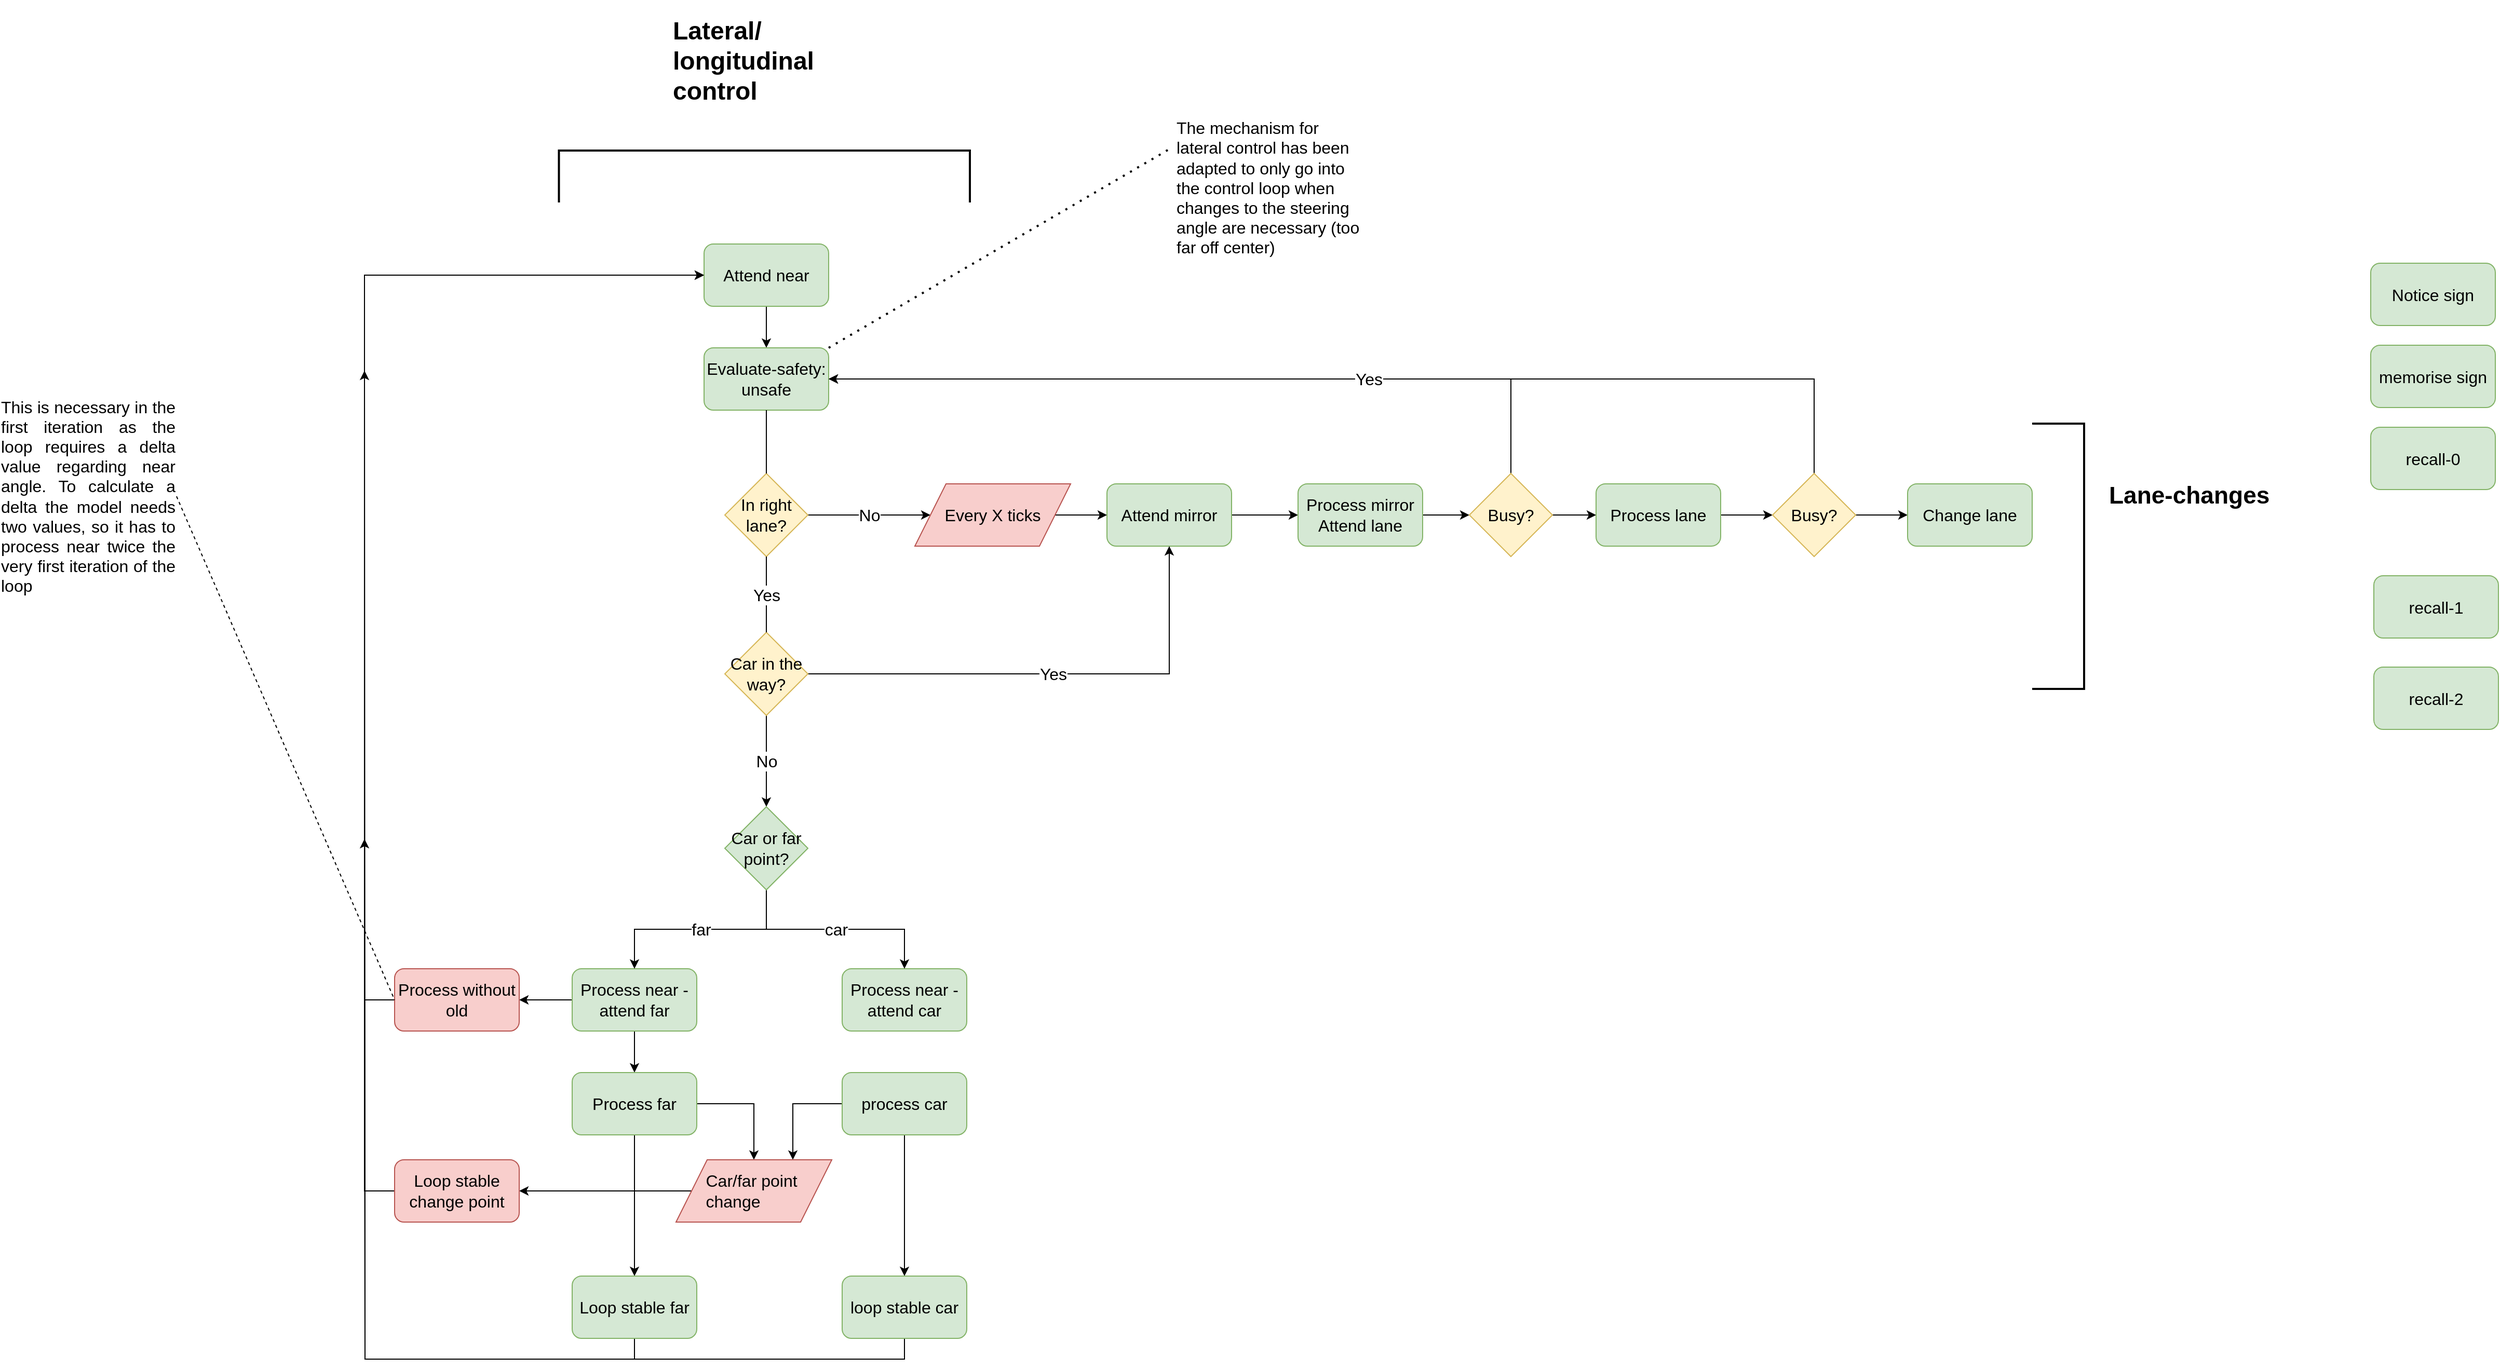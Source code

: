 <mxfile version="15.9.1" type="github">
  <diagram id="C5RBs43oDa-KdzZeNtuy" name="Page-1">
    <mxGraphModel dx="2578" dy="1393" grid="0" gridSize="10" guides="1" tooltips="1" connect="1" arrows="1" fold="1" page="0" pageScale="1" pageWidth="827" pageHeight="1169" math="0" shadow="0">
      <root>
        <mxCell id="WIyWlLk6GJQsqaUBKTNV-0" />
        <mxCell id="WIyWlLk6GJQsqaUBKTNV-1" parent="WIyWlLk6GJQsqaUBKTNV-0" />
        <mxCell id="NhE3N3XNDNQcraXamMx5-6" style="edgeStyle=orthogonalEdgeStyle;rounded=0;orthogonalLoop=1;jettySize=auto;html=1;exitX=0.5;exitY=1;exitDx=0;exitDy=0;entryX=0.5;entryY=0;entryDx=0;entryDy=0;fontSize=16;" parent="WIyWlLk6GJQsqaUBKTNV-1" source="NhE3N3XNDNQcraXamMx5-0" target="NhE3N3XNDNQcraXamMx5-2" edge="1">
          <mxGeometry relative="1" as="geometry" />
        </mxCell>
        <mxCell id="NhE3N3XNDNQcraXamMx5-0" value="Attend near" style="rounded=1;whiteSpace=wrap;html=1;fillColor=#d5e8d4;strokeColor=#82b366;fontSize=16;" parent="WIyWlLk6GJQsqaUBKTNV-1" vertex="1">
          <mxGeometry x="207" y="24" width="120" height="60" as="geometry" />
        </mxCell>
        <mxCell id="NhE3N3XNDNQcraXamMx5-36" value="No" style="edgeStyle=orthogonalEdgeStyle;rounded=0;orthogonalLoop=1;jettySize=auto;html=1;exitX=0.5;exitY=1;exitDx=0;exitDy=0;entryX=0.5;entryY=0;entryDx=0;entryDy=0;fontSize=16;startArrow=none;" parent="WIyWlLk6GJQsqaUBKTNV-1" source="E3VzU1Zg8HV8AeVV9ols-9" target="NhE3N3XNDNQcraXamMx5-35" edge="1">
          <mxGeometry relative="1" as="geometry" />
        </mxCell>
        <mxCell id="NhE3N3XNDNQcraXamMx5-2" value="Evaluate-safety: unsafe" style="rounded=1;whiteSpace=wrap;html=1;fillColor=#d5e8d4;strokeColor=#82b366;fontSize=16;" parent="WIyWlLk6GJQsqaUBKTNV-1" vertex="1">
          <mxGeometry x="207" y="124" width="120" height="60" as="geometry" />
        </mxCell>
        <mxCell id="NhE3N3XNDNQcraXamMx5-8" style="edgeStyle=orthogonalEdgeStyle;rounded=0;orthogonalLoop=1;jettySize=auto;html=1;exitX=0;exitY=0.5;exitDx=0;exitDy=0;entryX=1;entryY=0.5;entryDx=0;entryDy=0;fontSize=16;" parent="WIyWlLk6GJQsqaUBKTNV-1" source="NhE3N3XNDNQcraXamMx5-3" target="NhE3N3XNDNQcraXamMx5-5" edge="1">
          <mxGeometry relative="1" as="geometry" />
        </mxCell>
        <mxCell id="NhE3N3XNDNQcraXamMx5-13" style="edgeStyle=orthogonalEdgeStyle;rounded=0;orthogonalLoop=1;jettySize=auto;html=1;exitX=0.5;exitY=1;exitDx=0;exitDy=0;entryX=0.5;entryY=0;entryDx=0;entryDy=0;fontSize=16;" parent="WIyWlLk6GJQsqaUBKTNV-1" source="NhE3N3XNDNQcraXamMx5-3" target="NhE3N3XNDNQcraXamMx5-11" edge="1">
          <mxGeometry relative="1" as="geometry" />
        </mxCell>
        <mxCell id="NhE3N3XNDNQcraXamMx5-3" value="Process near - attend far" style="rounded=1;whiteSpace=wrap;html=1;fillColor=#d5e8d4;strokeColor=#82b366;fontSize=16;" parent="WIyWlLk6GJQsqaUBKTNV-1" vertex="1">
          <mxGeometry x="80" y="722" width="120" height="60" as="geometry" />
        </mxCell>
        <mxCell id="E3VzU1Zg8HV8AeVV9ols-15" style="edgeStyle=orthogonalEdgeStyle;rounded=0;orthogonalLoop=1;jettySize=auto;html=1;exitX=0;exitY=0.5;exitDx=0;exitDy=0;entryX=0;entryY=0.5;entryDx=0;entryDy=0;fontSize=16;" edge="1" parent="WIyWlLk6GJQsqaUBKTNV-1" source="NhE3N3XNDNQcraXamMx5-5" target="NhE3N3XNDNQcraXamMx5-0">
          <mxGeometry relative="1" as="geometry">
            <Array as="points">
              <mxPoint x="-120" y="752" />
              <mxPoint x="-120" y="54" />
            </Array>
          </mxGeometry>
        </mxCell>
        <mxCell id="NhE3N3XNDNQcraXamMx5-5" value="Process without old" style="rounded=1;whiteSpace=wrap;html=1;fillColor=#f8cecc;strokeColor=#b85450;fontSize=16;" parent="WIyWlLk6GJQsqaUBKTNV-1" vertex="1">
          <mxGeometry x="-91" y="722" width="120" height="60" as="geometry" />
        </mxCell>
        <mxCell id="NhE3N3XNDNQcraXamMx5-14" style="edgeStyle=orthogonalEdgeStyle;rounded=0;orthogonalLoop=1;jettySize=auto;html=1;exitX=0.5;exitY=1;exitDx=0;exitDy=0;entryX=0.5;entryY=0;entryDx=0;entryDy=0;fontSize=16;" parent="WIyWlLk6GJQsqaUBKTNV-1" source="NhE3N3XNDNQcraXamMx5-11" target="NhE3N3XNDNQcraXamMx5-12" edge="1">
          <mxGeometry relative="1" as="geometry" />
        </mxCell>
        <mxCell id="NhE3N3XNDNQcraXamMx5-53" style="edgeStyle=orthogonalEdgeStyle;rounded=0;orthogonalLoop=1;jettySize=auto;html=1;exitX=1;exitY=0.5;exitDx=0;exitDy=0;fontSize=16;" parent="WIyWlLk6GJQsqaUBKTNV-1" source="NhE3N3XNDNQcraXamMx5-11" target="NhE3N3XNDNQcraXamMx5-45" edge="1">
          <mxGeometry relative="1" as="geometry" />
        </mxCell>
        <mxCell id="NhE3N3XNDNQcraXamMx5-11" value="Process far" style="rounded=1;whiteSpace=wrap;html=1;fillColor=#d5e8d4;strokeColor=#82b366;fontSize=16;" parent="WIyWlLk6GJQsqaUBKTNV-1" vertex="1">
          <mxGeometry x="80" y="822" width="120" height="60" as="geometry" />
        </mxCell>
        <mxCell id="E3VzU1Zg8HV8AeVV9ols-14" style="edgeStyle=orthogonalEdgeStyle;rounded=0;orthogonalLoop=1;jettySize=auto;html=1;exitX=0.5;exitY=1;exitDx=0;exitDy=0;fontSize=16;" edge="1" parent="WIyWlLk6GJQsqaUBKTNV-1" source="NhE3N3XNDNQcraXamMx5-12">
          <mxGeometry relative="1" as="geometry">
            <mxPoint x="-120" y="597" as="targetPoint" />
          </mxGeometry>
        </mxCell>
        <mxCell id="NhE3N3XNDNQcraXamMx5-12" value="Loop stable far" style="rounded=1;whiteSpace=wrap;html=1;fillColor=#d5e8d4;strokeColor=#82b366;fontSize=16;" parent="WIyWlLk6GJQsqaUBKTNV-1" vertex="1">
          <mxGeometry x="80" y="1018" width="120" height="60" as="geometry" />
        </mxCell>
        <mxCell id="NhE3N3XNDNQcraXamMx5-16" value="&lt;div style=&quot;text-align: justify; font-size: 16px;&quot;&gt;&lt;span style=&quot;font-size: 16px;&quot;&gt;This is necessary in the first iteration as the loop requires a delta value regarding near angle. To calculate a delta the model needs two values, so it has to process near twice the very first iteration of the loop&lt;/span&gt;&lt;/div&gt;" style="text;html=1;strokeColor=none;fillColor=none;align=center;verticalAlign=middle;whiteSpace=wrap;rounded=0;fontSize=16;" parent="WIyWlLk6GJQsqaUBKTNV-1" vertex="1">
          <mxGeometry x="-471" y="197" width="170" height="140" as="geometry" />
        </mxCell>
        <mxCell id="NhE3N3XNDNQcraXamMx5-18" value="" style="endArrow=none;dashed=1;html=1;rounded=0;exitX=1;exitY=0.5;exitDx=0;exitDy=0;entryX=0;entryY=0.5;entryDx=0;entryDy=0;fontSize=16;" parent="WIyWlLk6GJQsqaUBKTNV-1" source="NhE3N3XNDNQcraXamMx5-16" target="NhE3N3XNDNQcraXamMx5-5" edge="1">
          <mxGeometry width="50" height="50" relative="1" as="geometry">
            <mxPoint x="-230" y="350" as="sourcePoint" />
            <mxPoint x="-180" y="300" as="targetPoint" />
          </mxGeometry>
        </mxCell>
        <mxCell id="NhE3N3XNDNQcraXamMx5-34" value="Process near - attend car" style="rounded=1;whiteSpace=wrap;html=1;fillColor=#d5e8d4;strokeColor=#82b366;fontSize=16;" parent="WIyWlLk6GJQsqaUBKTNV-1" vertex="1">
          <mxGeometry x="340" y="722" width="120" height="60" as="geometry" />
        </mxCell>
        <mxCell id="NhE3N3XNDNQcraXamMx5-37" value="far" style="edgeStyle=orthogonalEdgeStyle;rounded=0;orthogonalLoop=1;jettySize=auto;html=1;exitX=0.5;exitY=1;exitDx=0;exitDy=0;entryX=0.5;entryY=0;entryDx=0;entryDy=0;fontSize=16;" parent="WIyWlLk6GJQsqaUBKTNV-1" source="NhE3N3XNDNQcraXamMx5-35" target="NhE3N3XNDNQcraXamMx5-3" edge="1">
          <mxGeometry relative="1" as="geometry" />
        </mxCell>
        <mxCell id="NhE3N3XNDNQcraXamMx5-38" value="car" style="edgeStyle=orthogonalEdgeStyle;rounded=0;orthogonalLoop=1;jettySize=auto;html=1;exitX=0.5;exitY=1;exitDx=0;exitDy=0;entryX=0.5;entryY=0;entryDx=0;entryDy=0;fontSize=16;" parent="WIyWlLk6GJQsqaUBKTNV-1" source="NhE3N3XNDNQcraXamMx5-35" target="NhE3N3XNDNQcraXamMx5-34" edge="1">
          <mxGeometry relative="1" as="geometry" />
        </mxCell>
        <mxCell id="NhE3N3XNDNQcraXamMx5-35" value="Car or far point?" style="rhombus;whiteSpace=wrap;html=1;fillColor=#d5e8d4;strokeColor=#82b366;fontSize=16;" parent="WIyWlLk6GJQsqaUBKTNV-1" vertex="1">
          <mxGeometry x="227" y="566" width="80" height="80" as="geometry" />
        </mxCell>
        <mxCell id="NhE3N3XNDNQcraXamMx5-54" style="edgeStyle=orthogonalEdgeStyle;rounded=0;orthogonalLoop=1;jettySize=auto;html=1;exitX=0;exitY=0.5;exitDx=0;exitDy=0;entryX=0.75;entryY=0;entryDx=0;entryDy=0;fontSize=16;" parent="WIyWlLk6GJQsqaUBKTNV-1" source="NhE3N3XNDNQcraXamMx5-39" target="NhE3N3XNDNQcraXamMx5-45" edge="1">
          <mxGeometry relative="1" as="geometry" />
        </mxCell>
        <mxCell id="NhE3N3XNDNQcraXamMx5-61" style="edgeStyle=orthogonalEdgeStyle;rounded=0;orthogonalLoop=1;jettySize=auto;html=1;exitX=0.5;exitY=1;exitDx=0;exitDy=0;fontSize=16;" parent="WIyWlLk6GJQsqaUBKTNV-1" source="NhE3N3XNDNQcraXamMx5-39" target="NhE3N3XNDNQcraXamMx5-43" edge="1">
          <mxGeometry relative="1" as="geometry" />
        </mxCell>
        <mxCell id="NhE3N3XNDNQcraXamMx5-39" value="process car" style="rounded=1;whiteSpace=wrap;html=1;fillColor=#d5e8d4;strokeColor=#82b366;fontSize=16;" parent="WIyWlLk6GJQsqaUBKTNV-1" vertex="1">
          <mxGeometry x="340" y="822" width="120" height="60" as="geometry" />
        </mxCell>
        <mxCell id="NhE3N3XNDNQcraXamMx5-60" style="edgeStyle=orthogonalEdgeStyle;rounded=0;orthogonalLoop=1;jettySize=auto;html=1;exitX=0.5;exitY=1;exitDx=0;exitDy=0;fontSize=16;" parent="WIyWlLk6GJQsqaUBKTNV-1" source="NhE3N3XNDNQcraXamMx5-43" edge="1">
          <mxGeometry relative="1" as="geometry">
            <mxPoint x="-120" y="146" as="targetPoint" />
          </mxGeometry>
        </mxCell>
        <mxCell id="NhE3N3XNDNQcraXamMx5-43" value="loop stable car" style="rounded=1;whiteSpace=wrap;html=1;fillColor=#d5e8d4;strokeColor=#82b366;fontSize=16;" parent="WIyWlLk6GJQsqaUBKTNV-1" vertex="1">
          <mxGeometry x="340" y="1018" width="120" height="60" as="geometry" />
        </mxCell>
        <mxCell id="NhE3N3XNDNQcraXamMx5-58" style="edgeStyle=orthogonalEdgeStyle;rounded=0;orthogonalLoop=1;jettySize=auto;html=1;exitX=0;exitY=0.5;exitDx=0;exitDy=0;entryX=1;entryY=0.5;entryDx=0;entryDy=0;fontSize=16;" parent="WIyWlLk6GJQsqaUBKTNV-1" source="NhE3N3XNDNQcraXamMx5-45" target="NhE3N3XNDNQcraXamMx5-57" edge="1">
          <mxGeometry relative="1" as="geometry" />
        </mxCell>
        <mxCell id="NhE3N3XNDNQcraXamMx5-45" value="&lt;div style=&quot;text-align: justify; font-size: 16px;&quot;&gt;Car/far point&amp;nbsp;&lt;/div&gt;&lt;div style=&quot;text-align: justify; font-size: 16px;&quot;&gt;change&lt;/div&gt;" style="shape=parallelogram;perimeter=parallelogramPerimeter;whiteSpace=wrap;html=1;fixedSize=1;size=30;align=center;fillColor=#f8cecc;strokeColor=#b85450;fontSize=16;" parent="WIyWlLk6GJQsqaUBKTNV-1" vertex="1">
          <mxGeometry x="180" y="906" width="150" height="60" as="geometry" />
        </mxCell>
        <mxCell id="NhE3N3XNDNQcraXamMx5-59" style="edgeStyle=orthogonalEdgeStyle;rounded=0;orthogonalLoop=1;jettySize=auto;html=1;exitX=0;exitY=0.5;exitDx=0;exitDy=0;entryX=0;entryY=0.5;entryDx=0;entryDy=0;fontSize=16;" parent="WIyWlLk6GJQsqaUBKTNV-1" source="NhE3N3XNDNQcraXamMx5-57" target="NhE3N3XNDNQcraXamMx5-0" edge="1">
          <mxGeometry relative="1" as="geometry">
            <Array as="points">
              <mxPoint x="-120" y="936" />
              <mxPoint x="-120" y="54" />
            </Array>
          </mxGeometry>
        </mxCell>
        <mxCell id="NhE3N3XNDNQcraXamMx5-57" value="Loop stable change point" style="rounded=1;whiteSpace=wrap;html=1;fillColor=#f8cecc;strokeColor=#b85450;fontSize=16;" parent="WIyWlLk6GJQsqaUBKTNV-1" vertex="1">
          <mxGeometry x="-91" y="906" width="120" height="60" as="geometry" />
        </mxCell>
        <mxCell id="NhE3N3XNDNQcraXamMx5-141" style="edgeStyle=orthogonalEdgeStyle;rounded=0;orthogonalLoop=1;jettySize=auto;html=1;exitX=1;exitY=0.5;exitDx=0;exitDy=0;entryX=0;entryY=0.5;entryDx=0;entryDy=0;fontSize=16;" parent="WIyWlLk6GJQsqaUBKTNV-1" source="NhE3N3XNDNQcraXamMx5-63" target="NhE3N3XNDNQcraXamMx5-64" edge="1">
          <mxGeometry relative="1" as="geometry" />
        </mxCell>
        <mxCell id="NhE3N3XNDNQcraXamMx5-63" value="Attend mirror" style="rounded=1;whiteSpace=wrap;html=1;fillColor=#d5e8d4;strokeColor=#82b366;fontSize=16;" parent="WIyWlLk6GJQsqaUBKTNV-1" vertex="1">
          <mxGeometry x="595" y="255" width="120" height="60" as="geometry" />
        </mxCell>
        <mxCell id="NhE3N3XNDNQcraXamMx5-154" style="edgeStyle=orthogonalEdgeStyle;rounded=0;orthogonalLoop=1;jettySize=auto;html=1;exitX=1;exitY=0.5;exitDx=0;exitDy=0;entryX=0;entryY=0.5;entryDx=0;entryDy=0;fontSize=16;" parent="WIyWlLk6GJQsqaUBKTNV-1" source="NhE3N3XNDNQcraXamMx5-64" target="NhE3N3XNDNQcraXamMx5-92" edge="1">
          <mxGeometry relative="1" as="geometry" />
        </mxCell>
        <mxCell id="NhE3N3XNDNQcraXamMx5-64" value="Process mirror&lt;br style=&quot;font-size: 16px;&quot;&gt;Attend lane" style="rounded=1;whiteSpace=wrap;html=1;fillColor=#d5e8d4;strokeColor=#82b366;fontSize=16;" parent="WIyWlLk6GJQsqaUBKTNV-1" vertex="1">
          <mxGeometry x="779" y="255" width="120" height="60" as="geometry" />
        </mxCell>
        <mxCell id="NhE3N3XNDNQcraXamMx5-155" style="edgeStyle=orthogonalEdgeStyle;rounded=0;orthogonalLoop=1;jettySize=auto;html=1;exitX=1;exitY=0.5;exitDx=0;exitDy=0;entryX=0;entryY=0.5;entryDx=0;entryDy=0;fontSize=16;" parent="WIyWlLk6GJQsqaUBKTNV-1" source="NhE3N3XNDNQcraXamMx5-65" target="NhE3N3XNDNQcraXamMx5-153" edge="1">
          <mxGeometry relative="1" as="geometry" />
        </mxCell>
        <mxCell id="NhE3N3XNDNQcraXamMx5-65" value="Process lane" style="rounded=1;whiteSpace=wrap;html=1;fillColor=#d5e8d4;strokeColor=#82b366;fontSize=16;" parent="WIyWlLk6GJQsqaUBKTNV-1" vertex="1">
          <mxGeometry x="1066" y="255" width="120" height="60" as="geometry" />
        </mxCell>
        <mxCell id="NhE3N3XNDNQcraXamMx5-135" style="edgeStyle=orthogonalEdgeStyle;rounded=0;orthogonalLoop=1;jettySize=auto;html=1;exitX=1;exitY=0.5;exitDx=0;exitDy=0;entryX=0;entryY=0.5;entryDx=0;entryDy=0;fontSize=16;" parent="WIyWlLk6GJQsqaUBKTNV-1" source="NhE3N3XNDNQcraXamMx5-92" target="NhE3N3XNDNQcraXamMx5-65" edge="1">
          <mxGeometry relative="1" as="geometry" />
        </mxCell>
        <mxCell id="E3VzU1Zg8HV8AeVV9ols-17" style="edgeStyle=orthogonalEdgeStyle;rounded=0;orthogonalLoop=1;jettySize=auto;html=1;exitX=0.5;exitY=0;exitDx=0;exitDy=0;entryX=1;entryY=0.5;entryDx=0;entryDy=0;fontSize=16;" edge="1" parent="WIyWlLk6GJQsqaUBKTNV-1" source="NhE3N3XNDNQcraXamMx5-92" target="NhE3N3XNDNQcraXamMx5-2">
          <mxGeometry relative="1" as="geometry" />
        </mxCell>
        <mxCell id="NhE3N3XNDNQcraXamMx5-92" value="Busy?" style="rhombus;whiteSpace=wrap;html=1;fontSize=16;fillColor=#fff2cc;strokeColor=#d6b656;" parent="WIyWlLk6GJQsqaUBKTNV-1" vertex="1">
          <mxGeometry x="944" y="245" width="80" height="80" as="geometry" />
        </mxCell>
        <mxCell id="NhE3N3XNDNQcraXamMx5-109" value="&lt;h1 style=&quot;font-size: 23px;&quot;&gt;Lane-changes&lt;/h1&gt;" style="text;html=1;strokeColor=none;fillColor=none;spacing=5;spacingTop=-20;whiteSpace=wrap;overflow=hidden;rounded=0;fontSize=23;fontStyle=1" parent="WIyWlLk6GJQsqaUBKTNV-1" vertex="1">
          <mxGeometry x="1555" y="247.75" width="190" height="89" as="geometry" />
        </mxCell>
        <mxCell id="NhE3N3XNDNQcraXamMx5-110" value="&lt;h1 style=&quot;font-size: 24px;&quot;&gt;Lateral/&lt;br style=&quot;font-size: 24px;&quot;&gt;longitudinal control&lt;/h1&gt;" style="text;html=1;strokeColor=none;fillColor=none;spacing=5;spacingTop=-20;whiteSpace=wrap;overflow=hidden;rounded=0;fontSize=24;fontStyle=1" parent="WIyWlLk6GJQsqaUBKTNV-1" vertex="1">
          <mxGeometry x="172" y="-201" width="190" height="111" as="geometry" />
        </mxCell>
        <mxCell id="NhE3N3XNDNQcraXamMx5-111" value="" style="strokeWidth=2;html=1;shape=mxgraph.flowchart.annotation_1;align=left;pointerEvents=1;fontSize=16;rotation=-180;" parent="WIyWlLk6GJQsqaUBKTNV-1" vertex="1">
          <mxGeometry x="1486" y="197" width="50" height="255.5" as="geometry" />
        </mxCell>
        <mxCell id="NhE3N3XNDNQcraXamMx5-112" value="" style="strokeWidth=2;html=1;shape=mxgraph.flowchart.annotation_1;align=left;pointerEvents=1;fontSize=16;rotation=90;" parent="WIyWlLk6GJQsqaUBKTNV-1" vertex="1">
          <mxGeometry x="240.12" y="-238.87" width="50" height="395.75" as="geometry" />
        </mxCell>
        <mxCell id="E3VzU1Zg8HV8AeVV9ols-16" style="edgeStyle=orthogonalEdgeStyle;rounded=0;orthogonalLoop=1;jettySize=auto;html=1;exitX=1;exitY=0.5;exitDx=0;exitDy=0;entryX=0;entryY=0.5;entryDx=0;entryDy=0;fontSize=16;" edge="1" parent="WIyWlLk6GJQsqaUBKTNV-1" source="NhE3N3XNDNQcraXamMx5-153" target="NhE3N3XNDNQcraXamMx5-158">
          <mxGeometry relative="1" as="geometry" />
        </mxCell>
        <mxCell id="E3VzU1Zg8HV8AeVV9ols-18" value="Yes" style="edgeStyle=orthogonalEdgeStyle;rounded=0;orthogonalLoop=1;jettySize=auto;html=1;exitX=0.5;exitY=0;exitDx=0;exitDy=0;entryX=1;entryY=0.5;entryDx=0;entryDy=0;fontSize=16;" edge="1" parent="WIyWlLk6GJQsqaUBKTNV-1" source="NhE3N3XNDNQcraXamMx5-153" target="NhE3N3XNDNQcraXamMx5-2">
          <mxGeometry relative="1" as="geometry">
            <mxPoint x="333.333" y="137" as="targetPoint" />
          </mxGeometry>
        </mxCell>
        <mxCell id="NhE3N3XNDNQcraXamMx5-153" value="Busy?" style="rhombus;whiteSpace=wrap;html=1;fontSize=16;fillColor=#fff2cc;strokeColor=#d6b656;" parent="WIyWlLk6GJQsqaUBKTNV-1" vertex="1">
          <mxGeometry x="1236" y="245" width="80" height="80" as="geometry" />
        </mxCell>
        <mxCell id="NhE3N3XNDNQcraXamMx5-158" value="Change lane" style="rounded=1;whiteSpace=wrap;html=1;fillColor=#d5e8d4;strokeColor=#82b366;fontSize=16;" parent="WIyWlLk6GJQsqaUBKTNV-1" vertex="1">
          <mxGeometry x="1366" y="255" width="120" height="60" as="geometry" />
        </mxCell>
        <mxCell id="E3VzU1Zg8HV8AeVV9ols-5" value="No" style="edgeStyle=orthogonalEdgeStyle;rounded=0;orthogonalLoop=1;jettySize=auto;html=1;exitX=1;exitY=0.5;exitDx=0;exitDy=0;entryX=0;entryY=0.5;entryDx=0;entryDy=0;fontSize=16;" edge="1" parent="WIyWlLk6GJQsqaUBKTNV-1" source="E3VzU1Zg8HV8AeVV9ols-1" target="E3VzU1Zg8HV8AeVV9ols-4">
          <mxGeometry relative="1" as="geometry" />
        </mxCell>
        <mxCell id="E3VzU1Zg8HV8AeVV9ols-1" value="In right lane?" style="rhombus;whiteSpace=wrap;html=1;fontSize=16;fillColor=#fff2cc;strokeColor=#d6b656;" vertex="1" parent="WIyWlLk6GJQsqaUBKTNV-1">
          <mxGeometry x="227" y="245" width="80" height="80" as="geometry" />
        </mxCell>
        <mxCell id="E3VzU1Zg8HV8AeVV9ols-2" value="" style="edgeStyle=orthogonalEdgeStyle;rounded=0;orthogonalLoop=1;jettySize=auto;html=1;exitX=0.5;exitY=1;exitDx=0;exitDy=0;entryX=0.5;entryY=0;entryDx=0;entryDy=0;fontSize=16;endArrow=none;" edge="1" parent="WIyWlLk6GJQsqaUBKTNV-1" source="NhE3N3XNDNQcraXamMx5-2" target="E3VzU1Zg8HV8AeVV9ols-1">
          <mxGeometry relative="1" as="geometry">
            <mxPoint x="267" y="184.0" as="sourcePoint" />
            <mxPoint x="267" y="566" as="targetPoint" />
          </mxGeometry>
        </mxCell>
        <mxCell id="E3VzU1Zg8HV8AeVV9ols-6" style="edgeStyle=orthogonalEdgeStyle;rounded=0;orthogonalLoop=1;jettySize=auto;html=1;exitX=1;exitY=0.5;exitDx=0;exitDy=0;fontSize=16;" edge="1" parent="WIyWlLk6GJQsqaUBKTNV-1" source="E3VzU1Zg8HV8AeVV9ols-4" target="NhE3N3XNDNQcraXamMx5-63">
          <mxGeometry relative="1" as="geometry" />
        </mxCell>
        <mxCell id="E3VzU1Zg8HV8AeVV9ols-4" value="&lt;div style=&quot;text-align: justify; font-size: 16px;&quot;&gt;Every X ticks&lt;/div&gt;" style="shape=parallelogram;perimeter=parallelogramPerimeter;whiteSpace=wrap;html=1;fixedSize=1;size=30;align=center;fillColor=#f8cecc;strokeColor=#b85450;fontSize=16;" vertex="1" parent="WIyWlLk6GJQsqaUBKTNV-1">
          <mxGeometry x="410" y="255" width="150" height="60" as="geometry" />
        </mxCell>
        <mxCell id="E3VzU1Zg8HV8AeVV9ols-13" value="Yes" style="edgeStyle=orthogonalEdgeStyle;rounded=0;orthogonalLoop=1;jettySize=auto;html=1;exitX=1;exitY=0.5;exitDx=0;exitDy=0;entryX=0.5;entryY=1;entryDx=0;entryDy=0;fontSize=16;" edge="1" parent="WIyWlLk6GJQsqaUBKTNV-1" source="E3VzU1Zg8HV8AeVV9ols-9" target="NhE3N3XNDNQcraXamMx5-63">
          <mxGeometry relative="1" as="geometry" />
        </mxCell>
        <mxCell id="E3VzU1Zg8HV8AeVV9ols-9" value="Car in the way?" style="rhombus;whiteSpace=wrap;html=1;fontSize=16;fillColor=#fff2cc;strokeColor=#d6b656;" vertex="1" parent="WIyWlLk6GJQsqaUBKTNV-1">
          <mxGeometry x="227" y="398" width="80" height="80" as="geometry" />
        </mxCell>
        <mxCell id="E3VzU1Zg8HV8AeVV9ols-12" value="Yes" style="edgeStyle=orthogonalEdgeStyle;rounded=0;orthogonalLoop=1;jettySize=auto;html=1;exitX=0.5;exitY=1;exitDx=0;exitDy=0;entryX=0.5;entryY=0;entryDx=0;entryDy=0;fontSize=16;startArrow=none;endArrow=none;" edge="1" parent="WIyWlLk6GJQsqaUBKTNV-1" source="E3VzU1Zg8HV8AeVV9ols-1" target="E3VzU1Zg8HV8AeVV9ols-9">
          <mxGeometry relative="1" as="geometry">
            <mxPoint x="267" y="325" as="sourcePoint" />
            <mxPoint x="267" y="566" as="targetPoint" />
          </mxGeometry>
        </mxCell>
        <mxCell id="E3VzU1Zg8HV8AeVV9ols-20" value="&lt;br style=&quot;font-size: 16px;&quot;&gt;The mechanism for lateral control has been adapted to only go into the control loop when changes to the steering angle are necessary (too far off center)" style="text;html=1;strokeColor=none;fillColor=none;spacing=5;spacingTop=-20;whiteSpace=wrap;overflow=hidden;rounded=0;fontSize=16;" vertex="1" parent="WIyWlLk6GJQsqaUBKTNV-1">
          <mxGeometry x="657" y="-106" width="190" height="150" as="geometry" />
        </mxCell>
        <mxCell id="E3VzU1Zg8HV8AeVV9ols-22" value="" style="endArrow=none;dashed=1;html=1;dashPattern=1 3;strokeWidth=2;rounded=0;entryX=0;entryY=0.25;entryDx=0;entryDy=0;exitX=1;exitY=0;exitDx=0;exitDy=0;fontSize=16;" edge="1" parent="WIyWlLk6GJQsqaUBKTNV-1" source="NhE3N3XNDNQcraXamMx5-2" target="E3VzU1Zg8HV8AeVV9ols-20">
          <mxGeometry width="50" height="50" relative="1" as="geometry">
            <mxPoint x="493" y="58" as="sourcePoint" />
            <mxPoint x="543" y="8" as="targetPoint" />
          </mxGeometry>
        </mxCell>
        <mxCell id="E3VzU1Zg8HV8AeVV9ols-23" value="Notice sign" style="rounded=1;whiteSpace=wrap;html=1;fontSize=16;strokeColor=#82b366;fillColor=#d5e8d4;" vertex="1" parent="WIyWlLk6GJQsqaUBKTNV-1">
          <mxGeometry x="1812" y="42.5" width="120" height="60" as="geometry" />
        </mxCell>
        <mxCell id="E3VzU1Zg8HV8AeVV9ols-31" value="memorise sign" style="rounded=1;whiteSpace=wrap;html=1;fontSize=16;strokeColor=#82b366;fillColor=#d5e8d4;" vertex="1" parent="WIyWlLk6GJQsqaUBKTNV-1">
          <mxGeometry x="1812" y="121.5" width="120" height="60" as="geometry" />
        </mxCell>
        <mxCell id="E3VzU1Zg8HV8AeVV9ols-32" value="recall-0" style="rounded=1;whiteSpace=wrap;html=1;fontSize=16;strokeColor=#82b366;fillColor=#d5e8d4;" vertex="1" parent="WIyWlLk6GJQsqaUBKTNV-1">
          <mxGeometry x="1812" y="200.5" width="120" height="60" as="geometry" />
        </mxCell>
        <mxCell id="E3VzU1Zg8HV8AeVV9ols-33" value="recall-2" style="rounded=1;whiteSpace=wrap;html=1;fontSize=16;strokeColor=#82b366;fillColor=#d5e8d4;" vertex="1" parent="WIyWlLk6GJQsqaUBKTNV-1">
          <mxGeometry x="1815" y="431.5" width="120" height="60" as="geometry" />
        </mxCell>
        <mxCell id="E3VzU1Zg8HV8AeVV9ols-34" value="recall-1" style="rounded=1;whiteSpace=wrap;html=1;fontSize=16;strokeColor=#82b366;fillColor=#d5e8d4;" vertex="1" parent="WIyWlLk6GJQsqaUBKTNV-1">
          <mxGeometry x="1815" y="343.5" width="120" height="60" as="geometry" />
        </mxCell>
      </root>
    </mxGraphModel>
  </diagram>
</mxfile>
